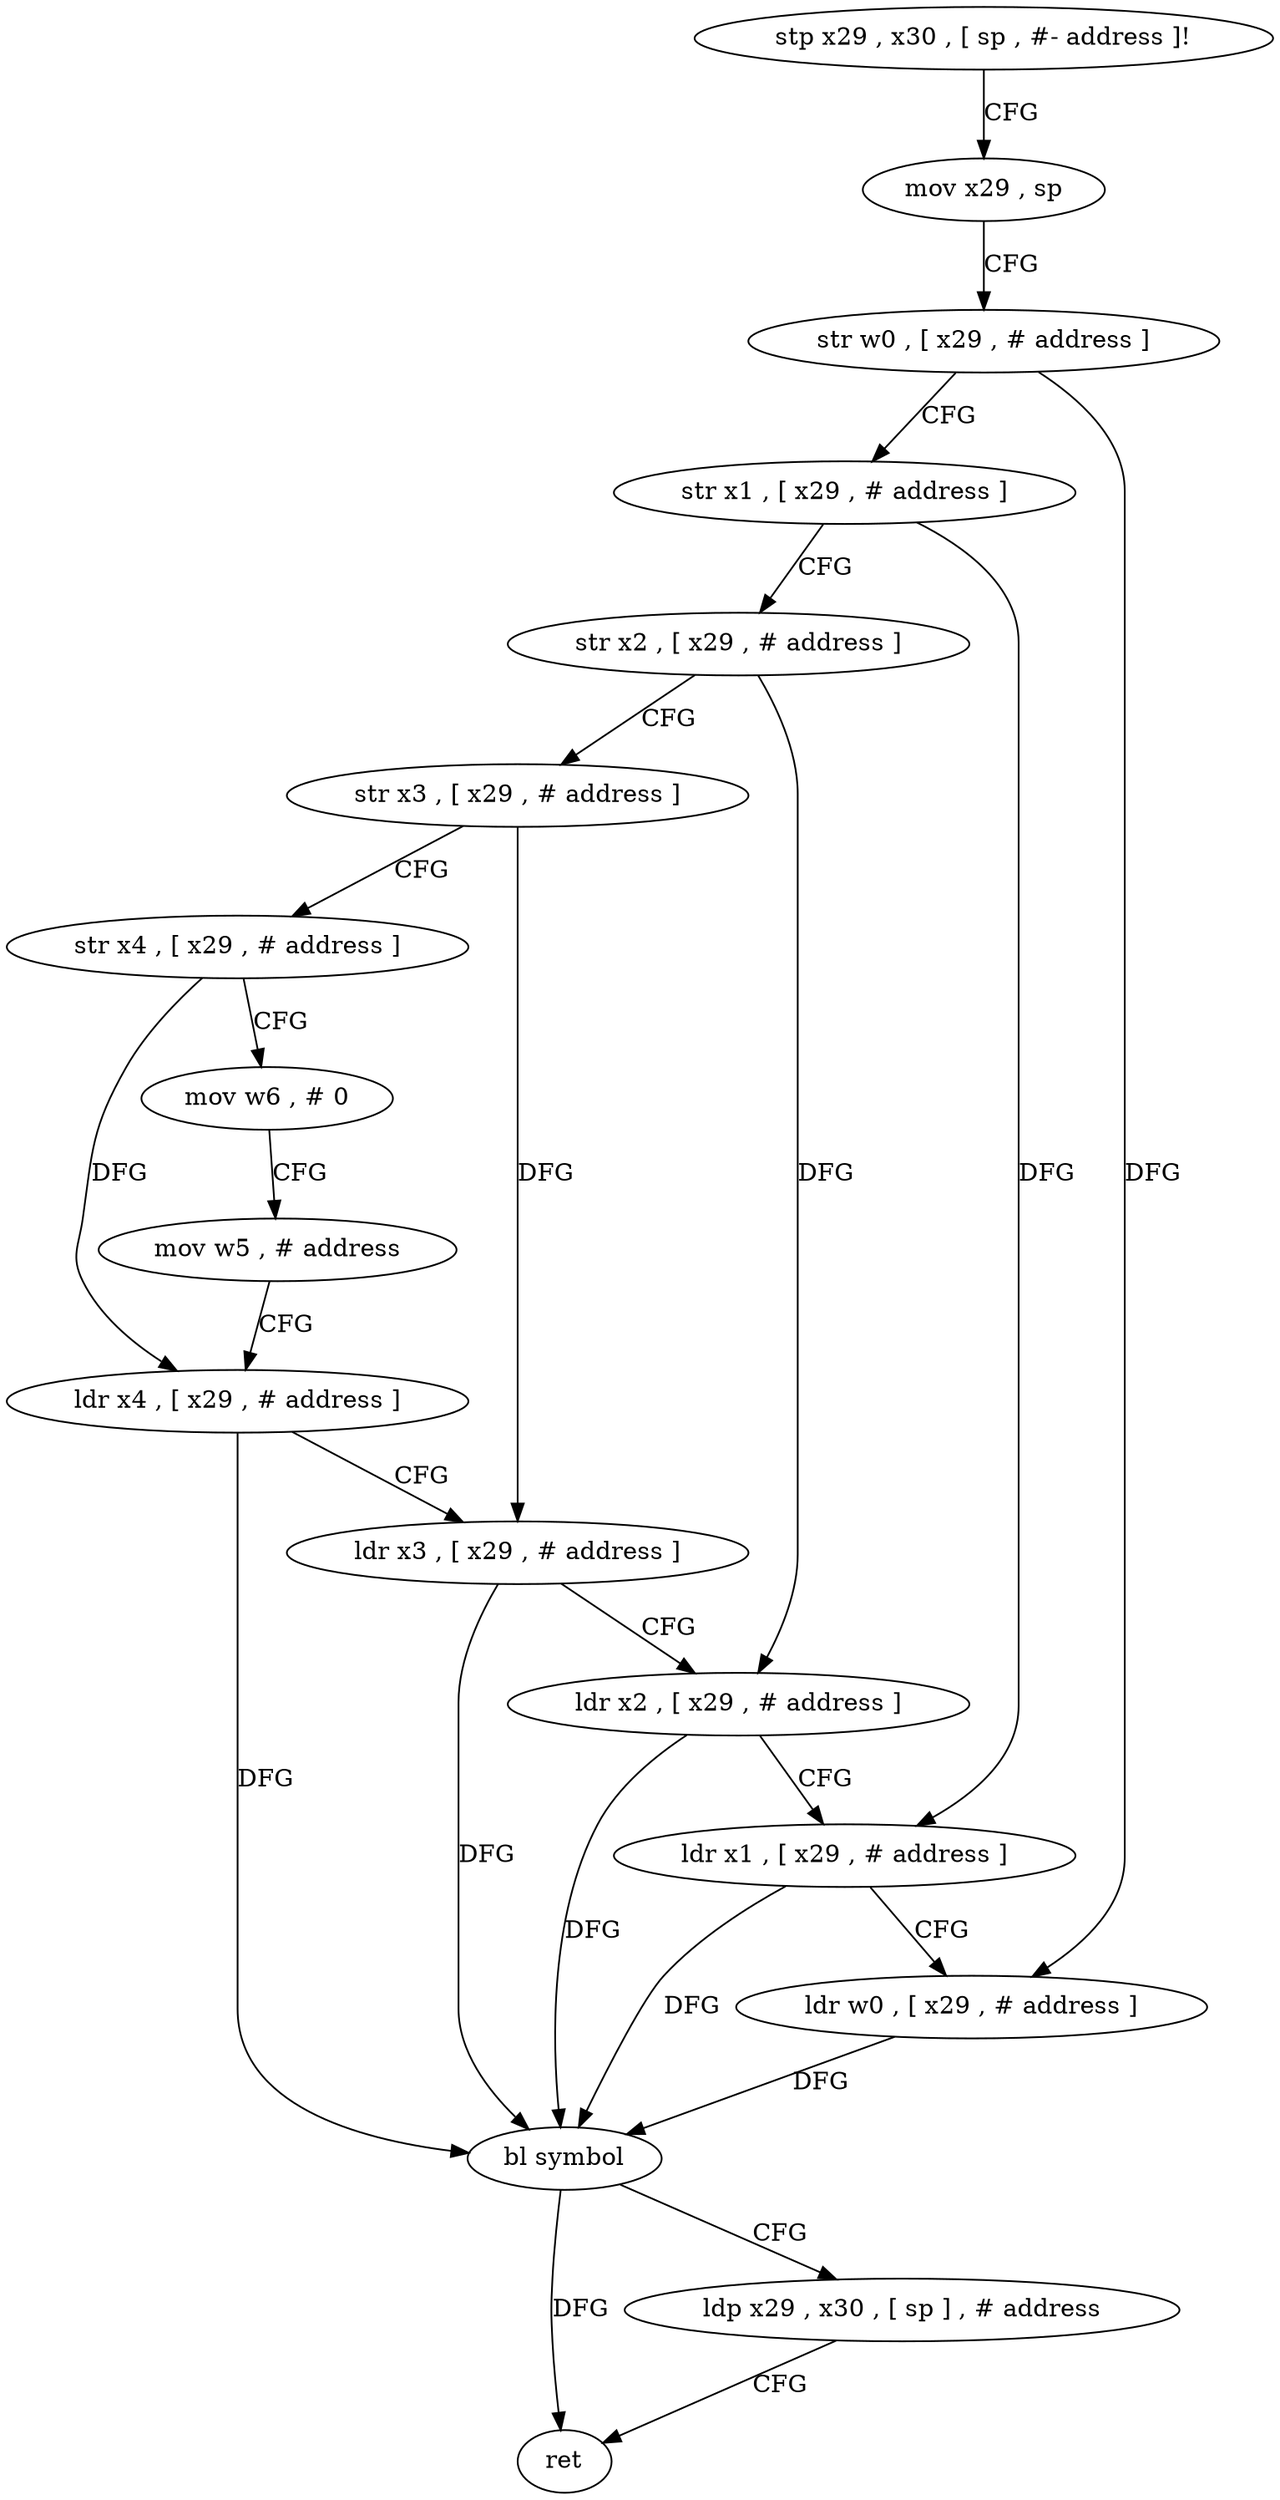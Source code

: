 digraph "func" {
"4208572" [label = "stp x29 , x30 , [ sp , #- address ]!" ]
"4208576" [label = "mov x29 , sp" ]
"4208580" [label = "str w0 , [ x29 , # address ]" ]
"4208584" [label = "str x1 , [ x29 , # address ]" ]
"4208588" [label = "str x2 , [ x29 , # address ]" ]
"4208592" [label = "str x3 , [ x29 , # address ]" ]
"4208596" [label = "str x4 , [ x29 , # address ]" ]
"4208600" [label = "mov w6 , # 0" ]
"4208604" [label = "mov w5 , # address" ]
"4208608" [label = "ldr x4 , [ x29 , # address ]" ]
"4208612" [label = "ldr x3 , [ x29 , # address ]" ]
"4208616" [label = "ldr x2 , [ x29 , # address ]" ]
"4208620" [label = "ldr x1 , [ x29 , # address ]" ]
"4208624" [label = "ldr w0 , [ x29 , # address ]" ]
"4208628" [label = "bl symbol" ]
"4208632" [label = "ldp x29 , x30 , [ sp ] , # address" ]
"4208636" [label = "ret" ]
"4208572" -> "4208576" [ label = "CFG" ]
"4208576" -> "4208580" [ label = "CFG" ]
"4208580" -> "4208584" [ label = "CFG" ]
"4208580" -> "4208624" [ label = "DFG" ]
"4208584" -> "4208588" [ label = "CFG" ]
"4208584" -> "4208620" [ label = "DFG" ]
"4208588" -> "4208592" [ label = "CFG" ]
"4208588" -> "4208616" [ label = "DFG" ]
"4208592" -> "4208596" [ label = "CFG" ]
"4208592" -> "4208612" [ label = "DFG" ]
"4208596" -> "4208600" [ label = "CFG" ]
"4208596" -> "4208608" [ label = "DFG" ]
"4208600" -> "4208604" [ label = "CFG" ]
"4208604" -> "4208608" [ label = "CFG" ]
"4208608" -> "4208612" [ label = "CFG" ]
"4208608" -> "4208628" [ label = "DFG" ]
"4208612" -> "4208616" [ label = "CFG" ]
"4208612" -> "4208628" [ label = "DFG" ]
"4208616" -> "4208620" [ label = "CFG" ]
"4208616" -> "4208628" [ label = "DFG" ]
"4208620" -> "4208624" [ label = "CFG" ]
"4208620" -> "4208628" [ label = "DFG" ]
"4208624" -> "4208628" [ label = "DFG" ]
"4208628" -> "4208632" [ label = "CFG" ]
"4208628" -> "4208636" [ label = "DFG" ]
"4208632" -> "4208636" [ label = "CFG" ]
}
